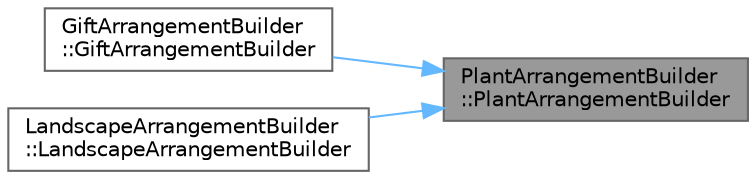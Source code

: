 digraph "PlantArrangementBuilder::PlantArrangementBuilder"
{
 // INTERACTIVE_SVG=YES
 // LATEX_PDF_SIZE
  bgcolor="transparent";
  edge [fontname=Helvetica,fontsize=10,labelfontname=Helvetica,labelfontsize=10];
  node [fontname=Helvetica,fontsize=10,shape=box,height=0.2,width=0.4];
  rankdir="RL";
  Node1 [id="Node000001",label="PlantArrangementBuilder\l::PlantArrangementBuilder",height=0.2,width=0.4,color="gray40", fillcolor="grey60", style="filled", fontcolor="black",tooltip="Default constructor."];
  Node1 -> Node2 [id="edge1_Node000001_Node000002",dir="back",color="steelblue1",style="solid",tooltip=" "];
  Node2 [id="Node000002",label="GiftArrangementBuilder\l::GiftArrangementBuilder",height=0.2,width=0.4,color="grey40", fillcolor="white", style="filled",URL="$class_gift_arrangement_builder.html#ab293f516de739eb5a73b687c43d650ce",tooltip="Default constructor."];
  Node1 -> Node3 [id="edge2_Node000001_Node000003",dir="back",color="steelblue1",style="solid",tooltip=" "];
  Node3 [id="Node000003",label="LandscapeArrangementBuilder\l::LandscapeArrangementBuilder",height=0.2,width=0.4,color="grey40", fillcolor="white", style="filled",URL="$class_landscape_arrangement_builder.html#a2f238576bcb8fdd85b6bc4868fdbc930",tooltip="Default constructor."];
}
